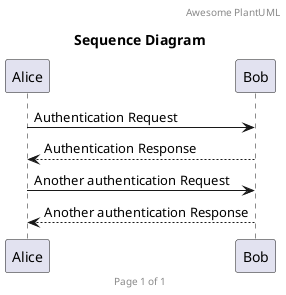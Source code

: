'Everything that starts with a simple quote 'is a comment. You can also put comments on several lines using/'to start and '/to end.

'Start of UML diagram
@startuml
header Awesome PlantUML
footer Page %page% of %lastpage%

title Sequence Diagram
' Scale determines the size of the output
scale 1

' A single dash in the arrow gives solid line
Alice -> Bob: Authentication Request

' A double dash in the arrow gives dotted line
Bob --> Alice: Authentication Response

Alice -> Bob: Another authentication Request
Alice <-- Bob: Another authentication Response
@enduml
' End of UML diagram